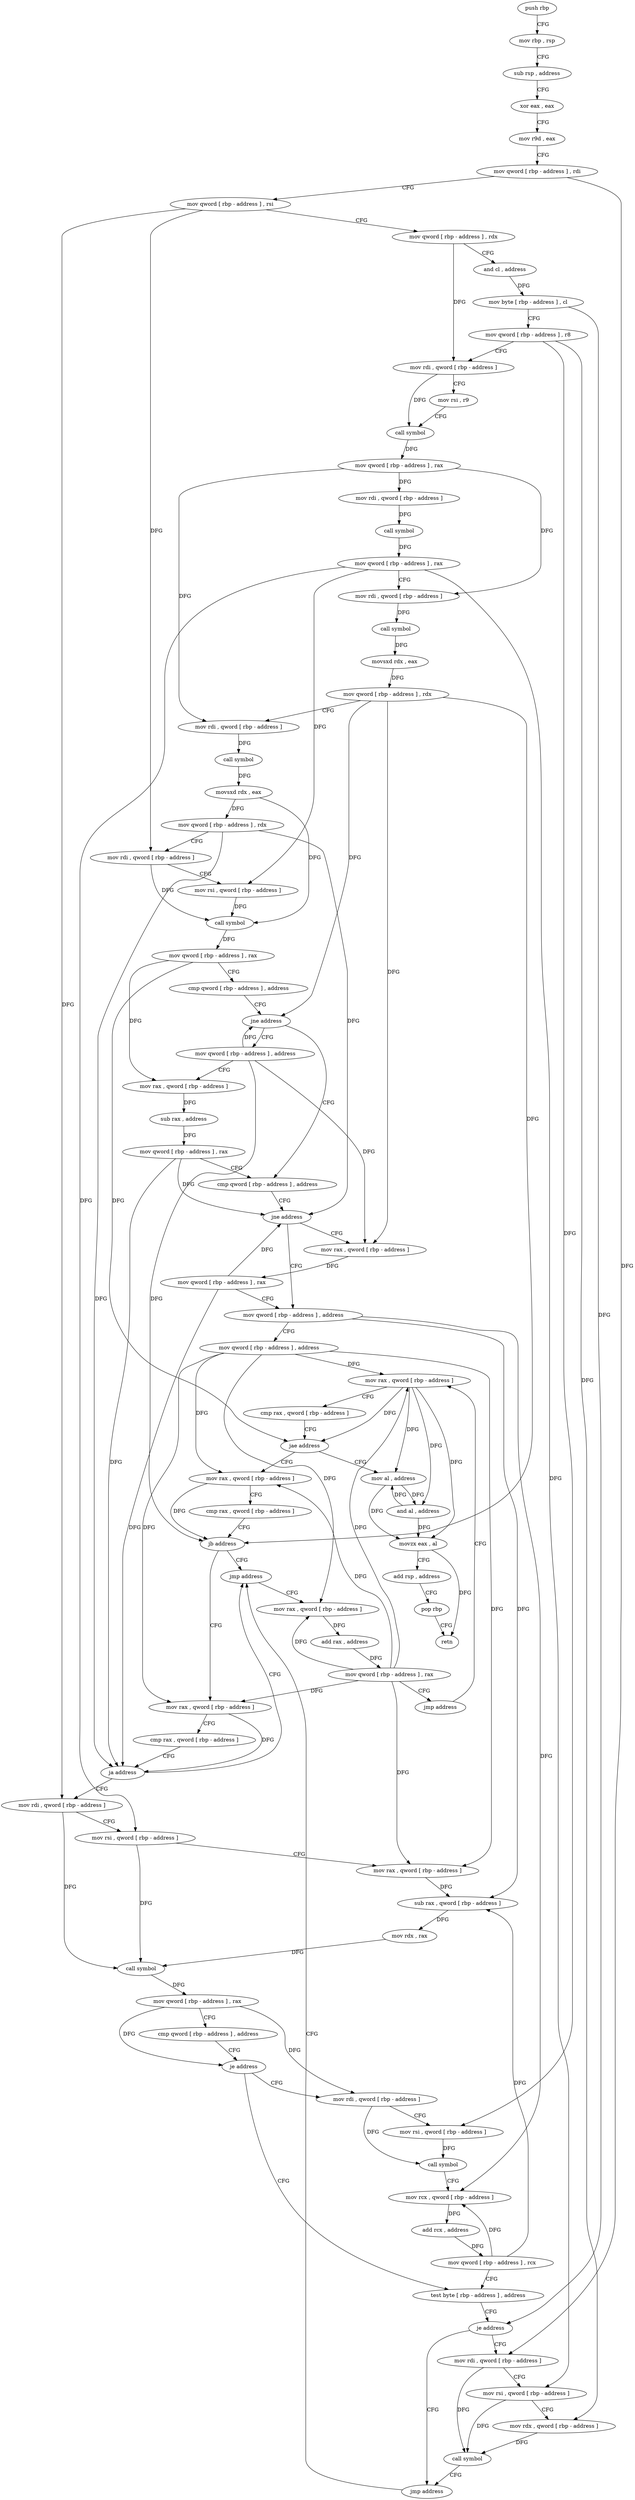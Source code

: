 digraph "func" {
"109424" [label = "push rbp" ]
"109425" [label = "mov rbp , rsp" ]
"109428" [label = "sub rsp , address" ]
"109432" [label = "xor eax , eax" ]
"109434" [label = "mov r9d , eax" ]
"109437" [label = "mov qword [ rbp - address ] , rdi" ]
"109441" [label = "mov qword [ rbp - address ] , rsi" ]
"109445" [label = "mov qword [ rbp - address ] , rdx" ]
"109449" [label = "and cl , address" ]
"109452" [label = "mov byte [ rbp - address ] , cl" ]
"109455" [label = "mov qword [ rbp - address ] , r8" ]
"109459" [label = "mov rdi , qword [ rbp - address ]" ]
"109463" [label = "mov rsi , r9" ]
"109466" [label = "call symbol" ]
"109471" [label = "mov qword [ rbp - address ] , rax" ]
"109475" [label = "mov rdi , qword [ rbp - address ]" ]
"109479" [label = "call symbol" ]
"109484" [label = "mov qword [ rbp - address ] , rax" ]
"109488" [label = "mov rdi , qword [ rbp - address ]" ]
"109492" [label = "call symbol" ]
"109497" [label = "movsxd rdx , eax" ]
"109500" [label = "mov qword [ rbp - address ] , rdx" ]
"109504" [label = "mov rdi , qword [ rbp - address ]" ]
"109508" [label = "call symbol" ]
"109513" [label = "movsxd rdx , eax" ]
"109516" [label = "mov qword [ rbp - address ] , rdx" ]
"109520" [label = "mov rdi , qword [ rbp - address ]" ]
"109524" [label = "mov rsi , qword [ rbp - address ]" ]
"109528" [label = "call symbol" ]
"109533" [label = "mov qword [ rbp - address ] , rax" ]
"109537" [label = "cmp qword [ rbp - address ] , address" ]
"109542" [label = "jne address" ]
"109570" [label = "cmp qword [ rbp - address ] , address" ]
"109548" [label = "mov qword [ rbp - address ] , address" ]
"109575" [label = "jne address" ]
"109589" [label = "mov qword [ rbp - address ] , address" ]
"109581" [label = "mov rax , qword [ rbp - address ]" ]
"109556" [label = "mov rax , qword [ rbp - address ]" ]
"109560" [label = "sub rax , address" ]
"109566" [label = "mov qword [ rbp - address ] , rax" ]
"109597" [label = "mov qword [ rbp - address ] , address" ]
"109605" [label = "mov rax , qword [ rbp - address ]" ]
"109585" [label = "mov qword [ rbp - address ] , rax" ]
"109770" [label = "mov al , address" ]
"109772" [label = "and al , address" ]
"109774" [label = "movzx eax , al" ]
"109777" [label = "add rsp , address" ]
"109781" [label = "pop rbp" ]
"109782" [label = "retn" ]
"109619" [label = "mov rax , qword [ rbp - address ]" ]
"109623" [label = "cmp rax , qword [ rbp - address ]" ]
"109627" [label = "jb address" ]
"109746" [label = "jmp address" ]
"109633" [label = "mov rax , qword [ rbp - address ]" ]
"109751" [label = "mov rax , qword [ rbp - address ]" ]
"109637" [label = "cmp rax , qword [ rbp - address ]" ]
"109641" [label = "ja address" ]
"109647" [label = "mov rdi , qword [ rbp - address ]" ]
"109755" [label = "add rax , address" ]
"109761" [label = "mov qword [ rbp - address ] , rax" ]
"109765" [label = "jmp address" ]
"109651" [label = "mov rsi , qword [ rbp - address ]" ]
"109655" [label = "mov rax , qword [ rbp - address ]" ]
"109659" [label = "sub rax , qword [ rbp - address ]" ]
"109663" [label = "mov rdx , rax" ]
"109666" [label = "call symbol" ]
"109671" [label = "mov qword [ rbp - address ] , rax" ]
"109675" [label = "cmp qword [ rbp - address ] , address" ]
"109680" [label = "je address" ]
"109714" [label = "test byte [ rbp - address ] , address" ]
"109686" [label = "mov rdi , qword [ rbp - address ]" ]
"109609" [label = "cmp rax , qword [ rbp - address ]" ]
"109613" [label = "jae address" ]
"109718" [label = "je address" ]
"109741" [label = "jmp address" ]
"109724" [label = "mov rdi , qword [ rbp - address ]" ]
"109690" [label = "mov rsi , qword [ rbp - address ]" ]
"109694" [label = "call symbol" ]
"109699" [label = "mov rcx , qword [ rbp - address ]" ]
"109703" [label = "add rcx , address" ]
"109710" [label = "mov qword [ rbp - address ] , rcx" ]
"109728" [label = "mov rsi , qword [ rbp - address ]" ]
"109732" [label = "mov rdx , qword [ rbp - address ]" ]
"109736" [label = "call symbol" ]
"109424" -> "109425" [ label = "CFG" ]
"109425" -> "109428" [ label = "CFG" ]
"109428" -> "109432" [ label = "CFG" ]
"109432" -> "109434" [ label = "CFG" ]
"109434" -> "109437" [ label = "CFG" ]
"109437" -> "109441" [ label = "CFG" ]
"109437" -> "109724" [ label = "DFG" ]
"109441" -> "109445" [ label = "CFG" ]
"109441" -> "109520" [ label = "DFG" ]
"109441" -> "109647" [ label = "DFG" ]
"109445" -> "109449" [ label = "CFG" ]
"109445" -> "109459" [ label = "DFG" ]
"109449" -> "109452" [ label = "DFG" ]
"109452" -> "109455" [ label = "CFG" ]
"109452" -> "109718" [ label = "DFG" ]
"109455" -> "109459" [ label = "CFG" ]
"109455" -> "109690" [ label = "DFG" ]
"109455" -> "109732" [ label = "DFG" ]
"109459" -> "109463" [ label = "CFG" ]
"109459" -> "109466" [ label = "DFG" ]
"109463" -> "109466" [ label = "CFG" ]
"109466" -> "109471" [ label = "DFG" ]
"109471" -> "109475" [ label = "DFG" ]
"109471" -> "109488" [ label = "DFG" ]
"109471" -> "109504" [ label = "DFG" ]
"109475" -> "109479" [ label = "DFG" ]
"109479" -> "109484" [ label = "DFG" ]
"109484" -> "109488" [ label = "CFG" ]
"109484" -> "109524" [ label = "DFG" ]
"109484" -> "109651" [ label = "DFG" ]
"109484" -> "109728" [ label = "DFG" ]
"109488" -> "109492" [ label = "DFG" ]
"109492" -> "109497" [ label = "DFG" ]
"109497" -> "109500" [ label = "DFG" ]
"109500" -> "109504" [ label = "CFG" ]
"109500" -> "109542" [ label = "DFG" ]
"109500" -> "109581" [ label = "DFG" ]
"109500" -> "109627" [ label = "DFG" ]
"109504" -> "109508" [ label = "DFG" ]
"109508" -> "109513" [ label = "DFG" ]
"109513" -> "109516" [ label = "DFG" ]
"109513" -> "109528" [ label = "DFG" ]
"109516" -> "109520" [ label = "CFG" ]
"109516" -> "109575" [ label = "DFG" ]
"109516" -> "109641" [ label = "DFG" ]
"109520" -> "109524" [ label = "CFG" ]
"109520" -> "109528" [ label = "DFG" ]
"109524" -> "109528" [ label = "DFG" ]
"109528" -> "109533" [ label = "DFG" ]
"109533" -> "109537" [ label = "CFG" ]
"109533" -> "109556" [ label = "DFG" ]
"109533" -> "109613" [ label = "DFG" ]
"109537" -> "109542" [ label = "CFG" ]
"109542" -> "109570" [ label = "CFG" ]
"109542" -> "109548" [ label = "CFG" ]
"109570" -> "109575" [ label = "CFG" ]
"109548" -> "109556" [ label = "CFG" ]
"109548" -> "109542" [ label = "DFG" ]
"109548" -> "109581" [ label = "DFG" ]
"109548" -> "109627" [ label = "DFG" ]
"109575" -> "109589" [ label = "CFG" ]
"109575" -> "109581" [ label = "CFG" ]
"109589" -> "109597" [ label = "CFG" ]
"109589" -> "109659" [ label = "DFG" ]
"109589" -> "109699" [ label = "DFG" ]
"109581" -> "109585" [ label = "DFG" ]
"109556" -> "109560" [ label = "DFG" ]
"109560" -> "109566" [ label = "DFG" ]
"109566" -> "109570" [ label = "CFG" ]
"109566" -> "109575" [ label = "DFG" ]
"109566" -> "109641" [ label = "DFG" ]
"109597" -> "109605" [ label = "DFG" ]
"109597" -> "109619" [ label = "DFG" ]
"109597" -> "109633" [ label = "DFG" ]
"109597" -> "109751" [ label = "DFG" ]
"109597" -> "109655" [ label = "DFG" ]
"109605" -> "109609" [ label = "CFG" ]
"109605" -> "109613" [ label = "DFG" ]
"109605" -> "109770" [ label = "DFG" ]
"109605" -> "109772" [ label = "DFG" ]
"109605" -> "109774" [ label = "DFG" ]
"109585" -> "109589" [ label = "CFG" ]
"109585" -> "109575" [ label = "DFG" ]
"109585" -> "109641" [ label = "DFG" ]
"109770" -> "109772" [ label = "DFG" ]
"109770" -> "109774" [ label = "DFG" ]
"109772" -> "109774" [ label = "DFG" ]
"109772" -> "109770" [ label = "DFG" ]
"109774" -> "109777" [ label = "CFG" ]
"109774" -> "109782" [ label = "DFG" ]
"109777" -> "109781" [ label = "CFG" ]
"109781" -> "109782" [ label = "CFG" ]
"109619" -> "109623" [ label = "CFG" ]
"109619" -> "109627" [ label = "DFG" ]
"109623" -> "109627" [ label = "CFG" ]
"109627" -> "109746" [ label = "CFG" ]
"109627" -> "109633" [ label = "CFG" ]
"109746" -> "109751" [ label = "CFG" ]
"109633" -> "109637" [ label = "CFG" ]
"109633" -> "109641" [ label = "DFG" ]
"109751" -> "109755" [ label = "DFG" ]
"109637" -> "109641" [ label = "CFG" ]
"109641" -> "109746" [ label = "CFG" ]
"109641" -> "109647" [ label = "CFG" ]
"109647" -> "109651" [ label = "CFG" ]
"109647" -> "109666" [ label = "DFG" ]
"109755" -> "109761" [ label = "DFG" ]
"109761" -> "109765" [ label = "CFG" ]
"109761" -> "109605" [ label = "DFG" ]
"109761" -> "109619" [ label = "DFG" ]
"109761" -> "109633" [ label = "DFG" ]
"109761" -> "109751" [ label = "DFG" ]
"109761" -> "109655" [ label = "DFG" ]
"109765" -> "109605" [ label = "CFG" ]
"109651" -> "109655" [ label = "CFG" ]
"109651" -> "109666" [ label = "DFG" ]
"109655" -> "109659" [ label = "DFG" ]
"109659" -> "109663" [ label = "DFG" ]
"109663" -> "109666" [ label = "DFG" ]
"109666" -> "109671" [ label = "DFG" ]
"109671" -> "109675" [ label = "CFG" ]
"109671" -> "109680" [ label = "DFG" ]
"109671" -> "109686" [ label = "DFG" ]
"109675" -> "109680" [ label = "CFG" ]
"109680" -> "109714" [ label = "CFG" ]
"109680" -> "109686" [ label = "CFG" ]
"109714" -> "109718" [ label = "CFG" ]
"109686" -> "109690" [ label = "CFG" ]
"109686" -> "109694" [ label = "DFG" ]
"109609" -> "109613" [ label = "CFG" ]
"109613" -> "109770" [ label = "CFG" ]
"109613" -> "109619" [ label = "CFG" ]
"109718" -> "109741" [ label = "CFG" ]
"109718" -> "109724" [ label = "CFG" ]
"109741" -> "109746" [ label = "CFG" ]
"109724" -> "109728" [ label = "CFG" ]
"109724" -> "109736" [ label = "DFG" ]
"109690" -> "109694" [ label = "DFG" ]
"109694" -> "109699" [ label = "CFG" ]
"109699" -> "109703" [ label = "DFG" ]
"109703" -> "109710" [ label = "DFG" ]
"109710" -> "109714" [ label = "CFG" ]
"109710" -> "109659" [ label = "DFG" ]
"109710" -> "109699" [ label = "DFG" ]
"109728" -> "109732" [ label = "CFG" ]
"109728" -> "109736" [ label = "DFG" ]
"109732" -> "109736" [ label = "DFG" ]
"109736" -> "109741" [ label = "CFG" ]
}
